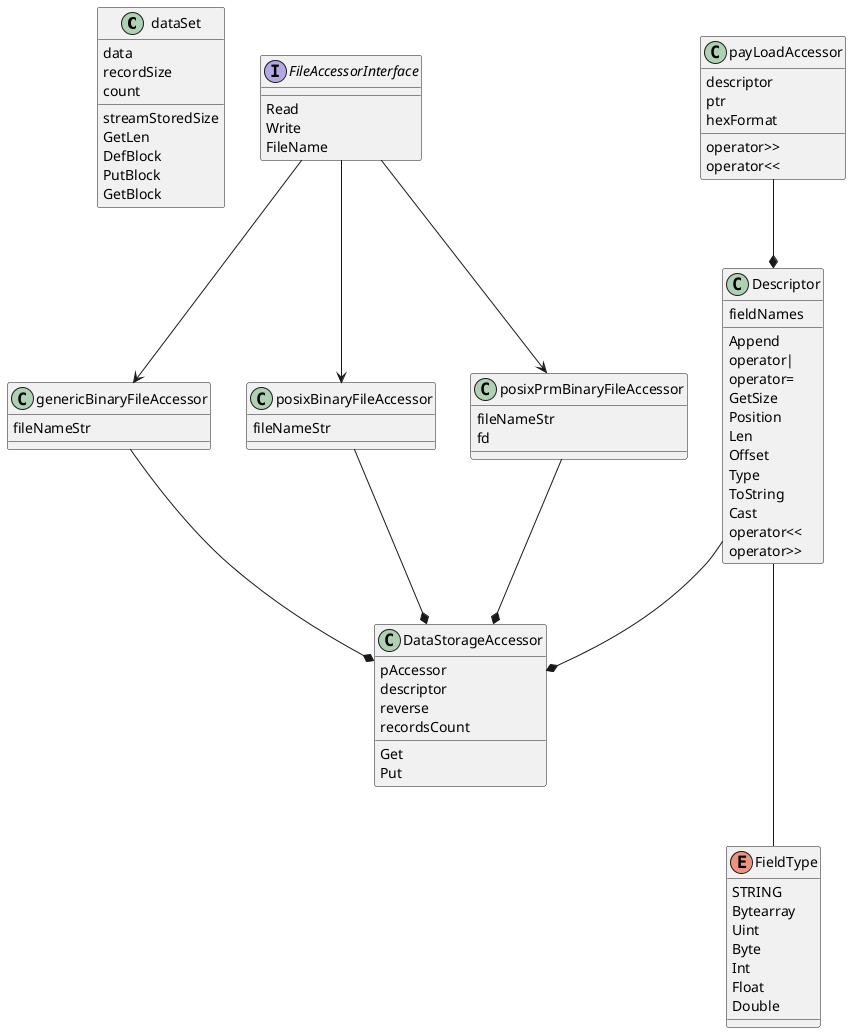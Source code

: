 @startuml

class dataSet {
    {field} data
    {field} recordSize
    {field} count

    {method} streamStoredSize
    {method} GetLen
    {method} DefBlock
    {method} PutBlock
    {method} GetBlock
}

class Descriptor {
    {field} fieldNames

    {method} Append
    {method} operator|
    {method} operator=
    {method} GetSize
    {method} Position
    {method} Len
    {method} Offset
    {method} Type
    {method} ToString
    {method} Cast
    {method} operator<<
    {method} operator>>
}

class genericBinaryFileAccessor {
    {field} fileNameStr
}


class posixBinaryFileAccessor {
    {field} fileNameStr
}

class posixPrmBinaryFileAccessor {
    {field} fileNameStr
    {field} fd
}


interface FileAccessorInterface {
    {method} Read
    {method} Write
    {method} FileName
}

class payLoadAccessor {
    {field} descriptor
    {field} ptr
    {field} hexFormat

    {method} operator>>
    {method} operator<<
}

class DataStorageAccessor {
    {field} pAccessor
    {field} descriptor
    {field} reverse
    {field} recordsCount

    {method} Get
    {method} Put
}

enum FieldType {
    STRING
    Bytearray
    Uint
    Byte
    Int
    Float
    Double
}

FileAccessorInterface --> genericBinaryFileAccessor
FileAccessorInterface --> posixBinaryFileAccessor
FileAccessorInterface --> posixPrmBinaryFileAccessor

genericBinaryFileAccessor --* DataStorageAccessor
posixBinaryFileAccessor --* DataStorageAccessor
posixPrmBinaryFileAccessor --* DataStorageAccessor

Descriptor --* DataStorageAccessor

Descriptor --- FieldType

payLoadAccessor --* Descriptor

@enduml